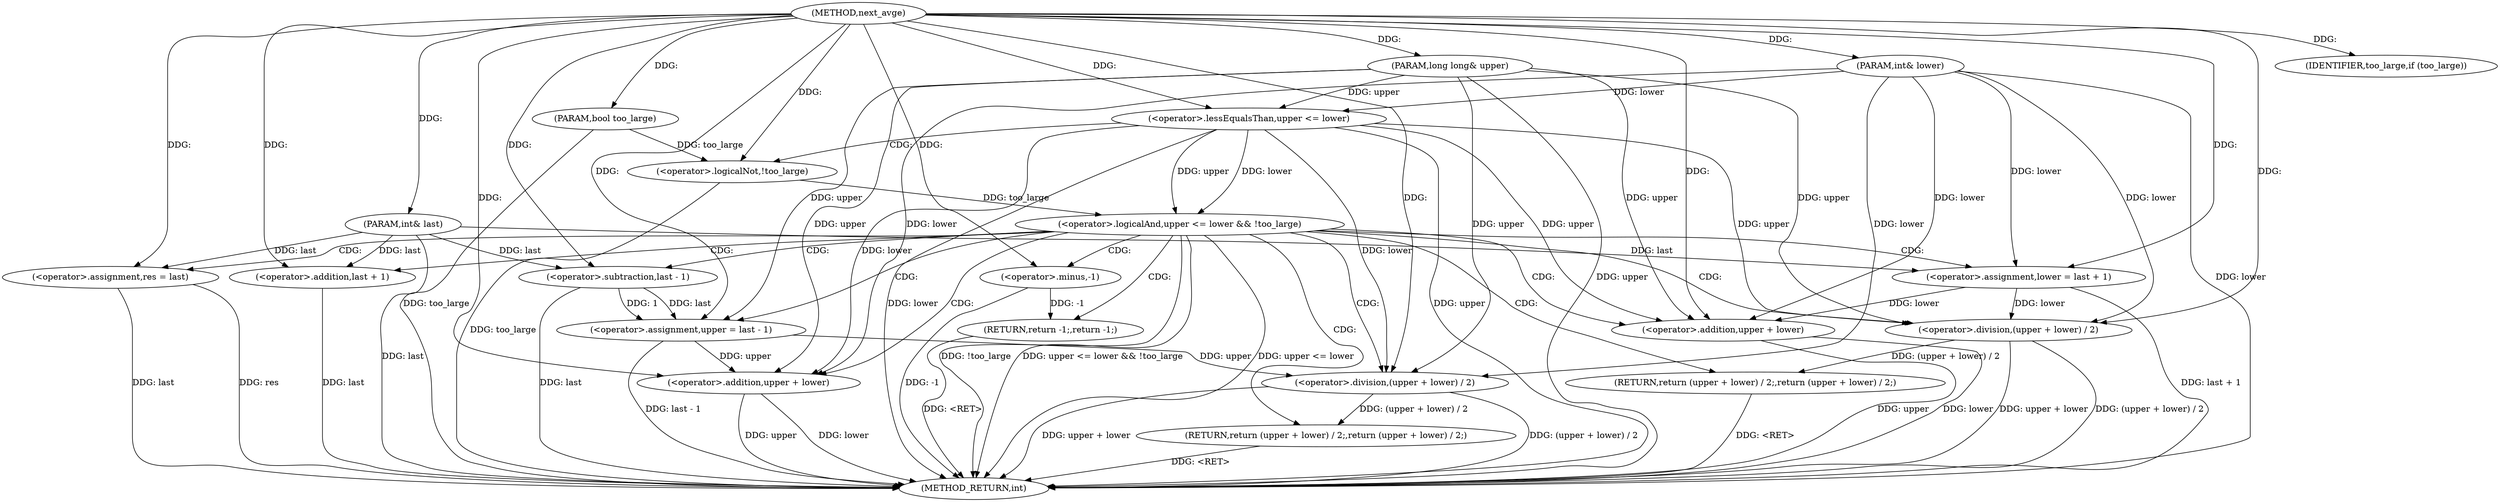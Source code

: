 digraph "next_avge" {  
"1000102" [label = "(METHOD,next_avge)" ]
"1000149" [label = "(METHOD_RETURN,int)" ]
"1000103" [label = "(PARAM,long long& upper)" ]
"1000104" [label = "(PARAM,int& lower)" ]
"1000105" [label = "(PARAM,int& last)" ]
"1000106" [label = "(PARAM,bool too_large)" ]
"1000109" [label = "(<operator>.logicalAnd,upper <= lower && !too_large)" ]
"1000123" [label = "(IDENTIFIER,too_large,if (too_large))" ]
"1000116" [label = "(<operator>.assignment,res = last)" ]
"1000119" [label = "(RETURN,return -1;,return -1;)" ]
"1000125" [label = "(<operator>.assignment,upper = last - 1)" ]
"1000130" [label = "(RETURN,return (upper + lower) / 2;,return (upper + lower) / 2;)" ]
"1000110" [label = "(<operator>.lessEqualsThan,upper <= lower)" ]
"1000113" [label = "(<operator>.logicalNot,!too_large)" ]
"1000120" [label = "(<operator>.minus,-1)" ]
"1000131" [label = "(<operator>.division,(upper + lower) / 2)" ]
"1000138" [label = "(<operator>.assignment,lower = last + 1)" ]
"1000143" [label = "(RETURN,return (upper + lower) / 2;,return (upper + lower) / 2;)" ]
"1000127" [label = "(<operator>.subtraction,last - 1)" ]
"1000144" [label = "(<operator>.division,(upper + lower) / 2)" ]
"1000132" [label = "(<operator>.addition,upper + lower)" ]
"1000140" [label = "(<operator>.addition,last + 1)" ]
"1000145" [label = "(<operator>.addition,upper + lower)" ]
  "1000103" -> "1000149"  [ label = "DDG: upper"] 
  "1000104" -> "1000149"  [ label = "DDG: lower"] 
  "1000105" -> "1000149"  [ label = "DDG: last"] 
  "1000106" -> "1000149"  [ label = "DDG: too_large"] 
  "1000110" -> "1000149"  [ label = "DDG: upper"] 
  "1000110" -> "1000149"  [ label = "DDG: lower"] 
  "1000109" -> "1000149"  [ label = "DDG: upper <= lower"] 
  "1000113" -> "1000149"  [ label = "DDG: too_large"] 
  "1000109" -> "1000149"  [ label = "DDG: !too_large"] 
  "1000109" -> "1000149"  [ label = "DDG: upper <= lower && !too_large"] 
  "1000140" -> "1000149"  [ label = "DDG: last"] 
  "1000138" -> "1000149"  [ label = "DDG: last + 1"] 
  "1000145" -> "1000149"  [ label = "DDG: upper"] 
  "1000145" -> "1000149"  [ label = "DDG: lower"] 
  "1000144" -> "1000149"  [ label = "DDG: upper + lower"] 
  "1000144" -> "1000149"  [ label = "DDG: (upper + lower) / 2"] 
  "1000127" -> "1000149"  [ label = "DDG: last"] 
  "1000125" -> "1000149"  [ label = "DDG: last - 1"] 
  "1000132" -> "1000149"  [ label = "DDG: upper"] 
  "1000132" -> "1000149"  [ label = "DDG: lower"] 
  "1000131" -> "1000149"  [ label = "DDG: upper + lower"] 
  "1000131" -> "1000149"  [ label = "DDG: (upper + lower) / 2"] 
  "1000116" -> "1000149"  [ label = "DDG: last"] 
  "1000120" -> "1000149"  [ label = "DDG: -1"] 
  "1000119" -> "1000149"  [ label = "DDG: <RET>"] 
  "1000143" -> "1000149"  [ label = "DDG: <RET>"] 
  "1000130" -> "1000149"  [ label = "DDG: <RET>"] 
  "1000116" -> "1000149"  [ label = "DDG: res"] 
  "1000102" -> "1000103"  [ label = "DDG: "] 
  "1000102" -> "1000104"  [ label = "DDG: "] 
  "1000102" -> "1000105"  [ label = "DDG: "] 
  "1000102" -> "1000106"  [ label = "DDG: "] 
  "1000102" -> "1000123"  [ label = "DDG: "] 
  "1000110" -> "1000109"  [ label = "DDG: lower"] 
  "1000110" -> "1000109"  [ label = "DDG: upper"] 
  "1000113" -> "1000109"  [ label = "DDG: too_large"] 
  "1000105" -> "1000116"  [ label = "DDG: last"] 
  "1000102" -> "1000116"  [ label = "DDG: "] 
  "1000120" -> "1000119"  [ label = "DDG: -1"] 
  "1000127" -> "1000125"  [ label = "DDG: last"] 
  "1000127" -> "1000125"  [ label = "DDG: 1"] 
  "1000131" -> "1000130"  [ label = "DDG: (upper + lower) / 2"] 
  "1000103" -> "1000110"  [ label = "DDG: upper"] 
  "1000102" -> "1000110"  [ label = "DDG: "] 
  "1000104" -> "1000110"  [ label = "DDG: lower"] 
  "1000106" -> "1000113"  [ label = "DDG: too_large"] 
  "1000102" -> "1000113"  [ label = "DDG: "] 
  "1000103" -> "1000125"  [ label = "DDG: upper"] 
  "1000102" -> "1000125"  [ label = "DDG: "] 
  "1000102" -> "1000138"  [ label = "DDG: "] 
  "1000105" -> "1000138"  [ label = "DDG: last"] 
  "1000144" -> "1000143"  [ label = "DDG: (upper + lower) / 2"] 
  "1000102" -> "1000120"  [ label = "DDG: "] 
  "1000105" -> "1000127"  [ label = "DDG: last"] 
  "1000102" -> "1000127"  [ label = "DDG: "] 
  "1000125" -> "1000131"  [ label = "DDG: upper"] 
  "1000103" -> "1000131"  [ label = "DDG: upper"] 
  "1000102" -> "1000131"  [ label = "DDG: "] 
  "1000110" -> "1000131"  [ label = "DDG: lower"] 
  "1000104" -> "1000131"  [ label = "DDG: lower"] 
  "1000104" -> "1000138"  [ label = "DDG: lower"] 
  "1000125" -> "1000132"  [ label = "DDG: upper"] 
  "1000103" -> "1000132"  [ label = "DDG: upper"] 
  "1000102" -> "1000132"  [ label = "DDG: "] 
  "1000110" -> "1000132"  [ label = "DDG: lower"] 
  "1000104" -> "1000132"  [ label = "DDG: lower"] 
  "1000105" -> "1000140"  [ label = "DDG: last"] 
  "1000102" -> "1000140"  [ label = "DDG: "] 
  "1000110" -> "1000144"  [ label = "DDG: upper"] 
  "1000103" -> "1000144"  [ label = "DDG: upper"] 
  "1000102" -> "1000144"  [ label = "DDG: "] 
  "1000138" -> "1000144"  [ label = "DDG: lower"] 
  "1000104" -> "1000144"  [ label = "DDG: lower"] 
  "1000110" -> "1000145"  [ label = "DDG: upper"] 
  "1000103" -> "1000145"  [ label = "DDG: upper"] 
  "1000102" -> "1000145"  [ label = "DDG: "] 
  "1000138" -> "1000145"  [ label = "DDG: lower"] 
  "1000104" -> "1000145"  [ label = "DDG: lower"] 
  "1000109" -> "1000116"  [ label = "CDG: "] 
  "1000109" -> "1000120"  [ label = "CDG: "] 
  "1000109" -> "1000119"  [ label = "CDG: "] 
  "1000109" -> "1000125"  [ label = "CDG: "] 
  "1000109" -> "1000131"  [ label = "CDG: "] 
  "1000109" -> "1000143"  [ label = "CDG: "] 
  "1000109" -> "1000127"  [ label = "CDG: "] 
  "1000109" -> "1000132"  [ label = "CDG: "] 
  "1000109" -> "1000145"  [ label = "CDG: "] 
  "1000109" -> "1000130"  [ label = "CDG: "] 
  "1000109" -> "1000144"  [ label = "CDG: "] 
  "1000109" -> "1000140"  [ label = "CDG: "] 
  "1000109" -> "1000138"  [ label = "CDG: "] 
  "1000110" -> "1000113"  [ label = "CDG: "] 
}
